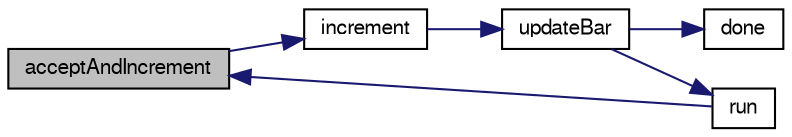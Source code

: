 digraph "acceptAndIncrement"
{
 // LATEX_PDF_SIZE
  edge [fontname="FreeSans",fontsize="10",labelfontname="FreeSans",labelfontsize="10"];
  node [fontname="FreeSans",fontsize="10",shape=record];
  rankdir="LR";
  Node2 [label="acceptAndIncrement",height=0.2,width=0.4,color="black", fillcolor="grey75", style="filled", fontcolor="black",tooltip="If there's a connection - accept and then disconnect; increment our count."];
  Node2 -> Node3 [color="midnightblue",fontsize="10",style="solid",fontname="FreeSans"];
  Node3 [label="increment",height=0.2,width=0.4,color="black", fillcolor="white", style="filled",URL="$class_parfor_progress_monitor_1_1_prog_server.html#aa26c3d3c6c423915c88815088e4ca9eb",tooltip="Provide public access to this for pool-close PARFORs."];
  Node3 -> Node4 [color="midnightblue",fontsize="10",style="solid",fontname="FreeSans"];
  Node4 [label="updateBar",height=0.2,width=0.4,color="black", fillcolor="white", style="filled",URL="$class_parfor_progress_monitor_1_1_prog_server.html#a53af36f24a8ebba1e6283fe659e87c35",tooltip="On the EDT, update the progress bar."];
  Node4 -> Node5 [color="midnightblue",fontsize="10",style="solid",fontname="FreeSans"];
  Node5 [label="run",height=0.2,width=0.4,color="black", fillcolor="white", style="filled",URL="$class_parfor_progress_monitor_1_1_prog_server.html#a13a43e6d814de94978c515cb084873b1",tooltip="Loop over accepting connections and updating."];
  Node5 -> Node2 [color="midnightblue",fontsize="10",style="solid",fontname="FreeSans"];
  Node4 -> Node6 [color="midnightblue",fontsize="10",style="solid",fontname="FreeSans"];
  Node6 [label="done",height=0.2,width=0.4,color="black", fillcolor="white", style="filled",URL="$class_parfor_progress_monitor_1_1_prog_server.html#ab650651e4cda2869f73100c6fd2c821a",tooltip="Shut it all down."];
}
